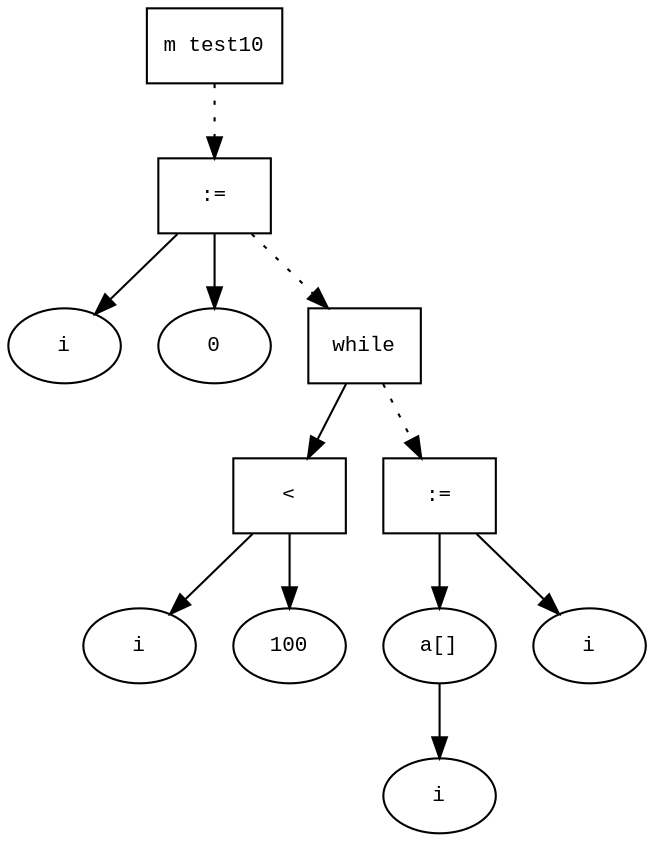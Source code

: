 digraph AST {
  graph [fontname="Times New Roman",fontsize=10];
  node  [fontname="Courier New",fontsize=10];
  edge  [fontname="Times New Roman",fontsize=10];

  node0 [label="m test10",shape=box];
  node6 [label=":=",shape=box];
  node4 [label="i",shape=ellipse];
  node6->node4;
  node5 [label="0",shape=ellipse];
  node6->node5;
  node0 -> node6 [style=dotted];
  node14 [label="while",shape=box];
  node9 [label="<",shape=box];
  node7 [label="i",shape=ellipse];
  node9->node7;
  node8 [label="100",shape=ellipse];
  node9->node8;
  node14->node9;
  node13 [label=":=",shape=box];
  node10 [label="a[]",shape=ellipse];
  node11 [label="i",shape=ellipse];
  node10-> node11;
  node13->node10;
  node12 [label="i",shape=ellipse];
  node13->node12;
  node14 -> node13 [style=dotted];
  node6 -> node14 [style=dotted];
}
